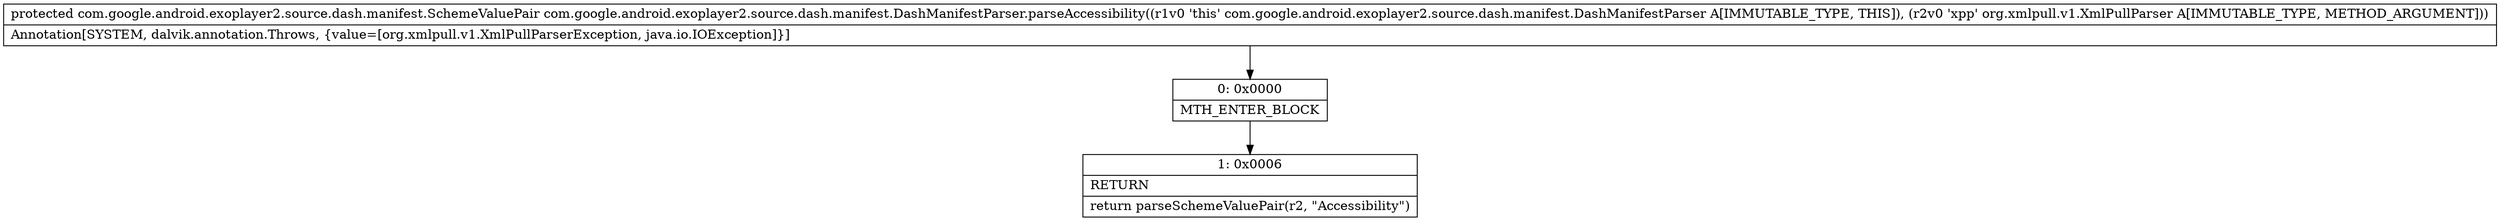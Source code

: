 digraph "CFG forcom.google.android.exoplayer2.source.dash.manifest.DashManifestParser.parseAccessibility(Lorg\/xmlpull\/v1\/XmlPullParser;)Lcom\/google\/android\/exoplayer2\/source\/dash\/manifest\/SchemeValuePair;" {
Node_0 [shape=record,label="{0\:\ 0x0000|MTH_ENTER_BLOCK\l}"];
Node_1 [shape=record,label="{1\:\ 0x0006|RETURN\l|return parseSchemeValuePair(r2, \"Accessibility\")\l}"];
MethodNode[shape=record,label="{protected com.google.android.exoplayer2.source.dash.manifest.SchemeValuePair com.google.android.exoplayer2.source.dash.manifest.DashManifestParser.parseAccessibility((r1v0 'this' com.google.android.exoplayer2.source.dash.manifest.DashManifestParser A[IMMUTABLE_TYPE, THIS]), (r2v0 'xpp' org.xmlpull.v1.XmlPullParser A[IMMUTABLE_TYPE, METHOD_ARGUMENT]))  | Annotation[SYSTEM, dalvik.annotation.Throws, \{value=[org.xmlpull.v1.XmlPullParserException, java.io.IOException]\}]\l}"];
MethodNode -> Node_0;
Node_0 -> Node_1;
}

